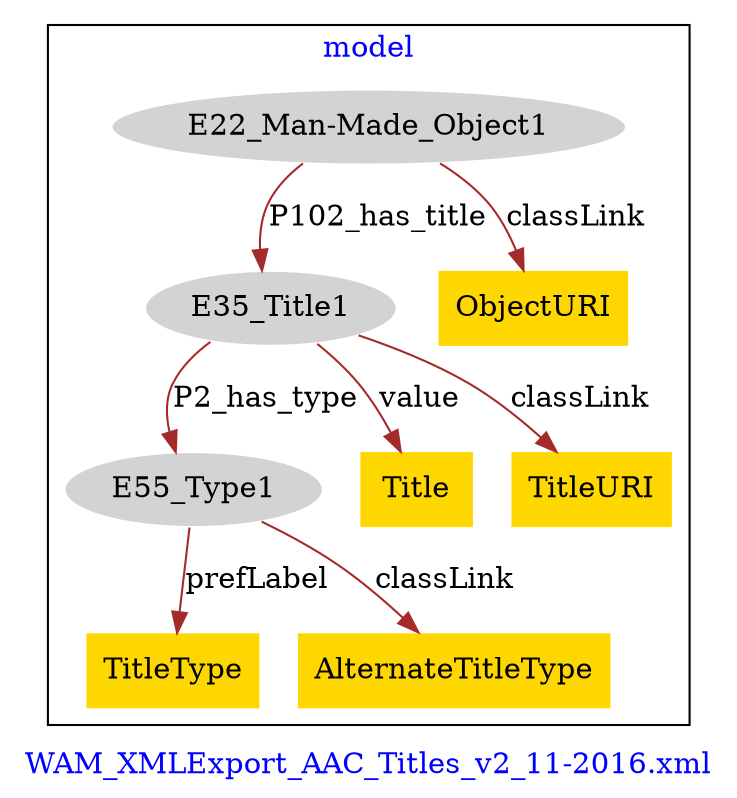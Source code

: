 digraph n0 {
fontcolor="blue"
remincross="true"
label="WAM_XMLExport_AAC_Titles_v2_11-2016.xml"
subgraph cluster {
label="model"
n2[style="filled",color="white",fillcolor="lightgray",label="E22_Man-Made_Object1"];
n3[style="filled",color="white",fillcolor="lightgray",label="E35_Title1"];
n4[style="filled",color="white",fillcolor="lightgray",label="E55_Type1"];
n5[shape="plaintext",style="filled",fillcolor="gold",label="TitleType"];
n6[shape="plaintext",style="filled",fillcolor="gold",label="AlternateTitleType"];
n7[shape="plaintext",style="filled",fillcolor="gold",label="ObjectURI"];
n8[shape="plaintext",style="filled",fillcolor="gold",label="Title"];
n9[shape="plaintext",style="filled",fillcolor="gold",label="TitleURI"];
}
n2 -> n3[color="brown",fontcolor="black",label="P102_has_title"]
n3 -> n4[color="brown",fontcolor="black",label="P2_has_type"]
n4 -> n5[color="brown",fontcolor="black",label="prefLabel"]
n4 -> n6[color="brown",fontcolor="black",label="classLink"]
n2 -> n7[color="brown",fontcolor="black",label="classLink"]
n3 -> n8[color="brown",fontcolor="black",label="value"]
n3 -> n9[color="brown",fontcolor="black",label="classLink"]
}
